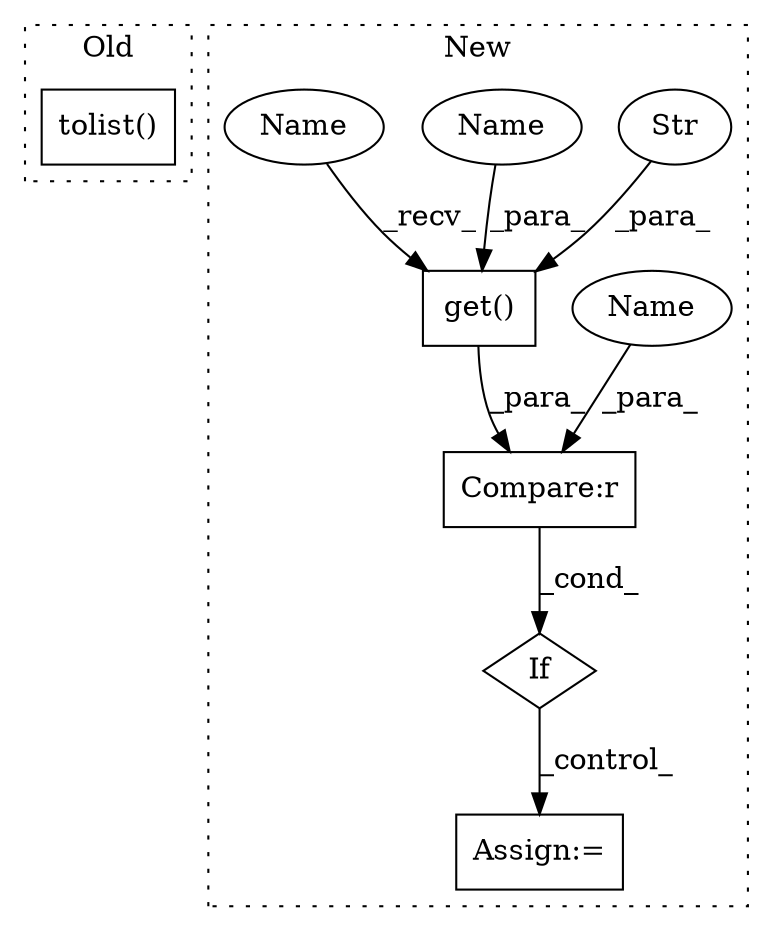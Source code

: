 digraph G {
subgraph cluster0 {
1 [label="tolist()" a="75" s="1879" l="25" shape="box"];
label = "Old";
style="dotted";
}
subgraph cluster1 {
2 [label="get()" a="75" s="1456,1495" l="15,1" shape="box"];
3 [label="If" a="96" s="1683" l="3" shape="diamond"];
4 [label="Str" a="66" s="1471" l="18" shape="ellipse"];
5 [label="Compare:r" a="40" s="1686" l="40" shape="box"];
6 [label="Assign:=" a="68" s="1835" l="3" shape="box"];
7 [label="Name" a="87" s="1491" l="4" shape="ellipse"];
8 [label="Name" a="87" s="1722" l="4" shape="ellipse"];
9 [label="Name" a="87" s="1456" l="10" shape="ellipse"];
label = "New";
style="dotted";
}
2 -> 5 [label="_para_"];
3 -> 6 [label="_control_"];
4 -> 2 [label="_para_"];
5 -> 3 [label="_cond_"];
7 -> 2 [label="_para_"];
8 -> 5 [label="_para_"];
9 -> 2 [label="_recv_"];
}